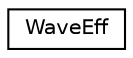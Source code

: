 digraph G
{
  edge [fontname="Helvetica",fontsize="10",labelfontname="Helvetica",labelfontsize="10"];
  node [fontname="Helvetica",fontsize="10",shape=record];
  rankdir=LR;
  Node1 [label="WaveEff",height=0.2,width=0.4,color="black", fillcolor="white", style="filled",URL="$d9/df9/structWaveEff.html"];
}
